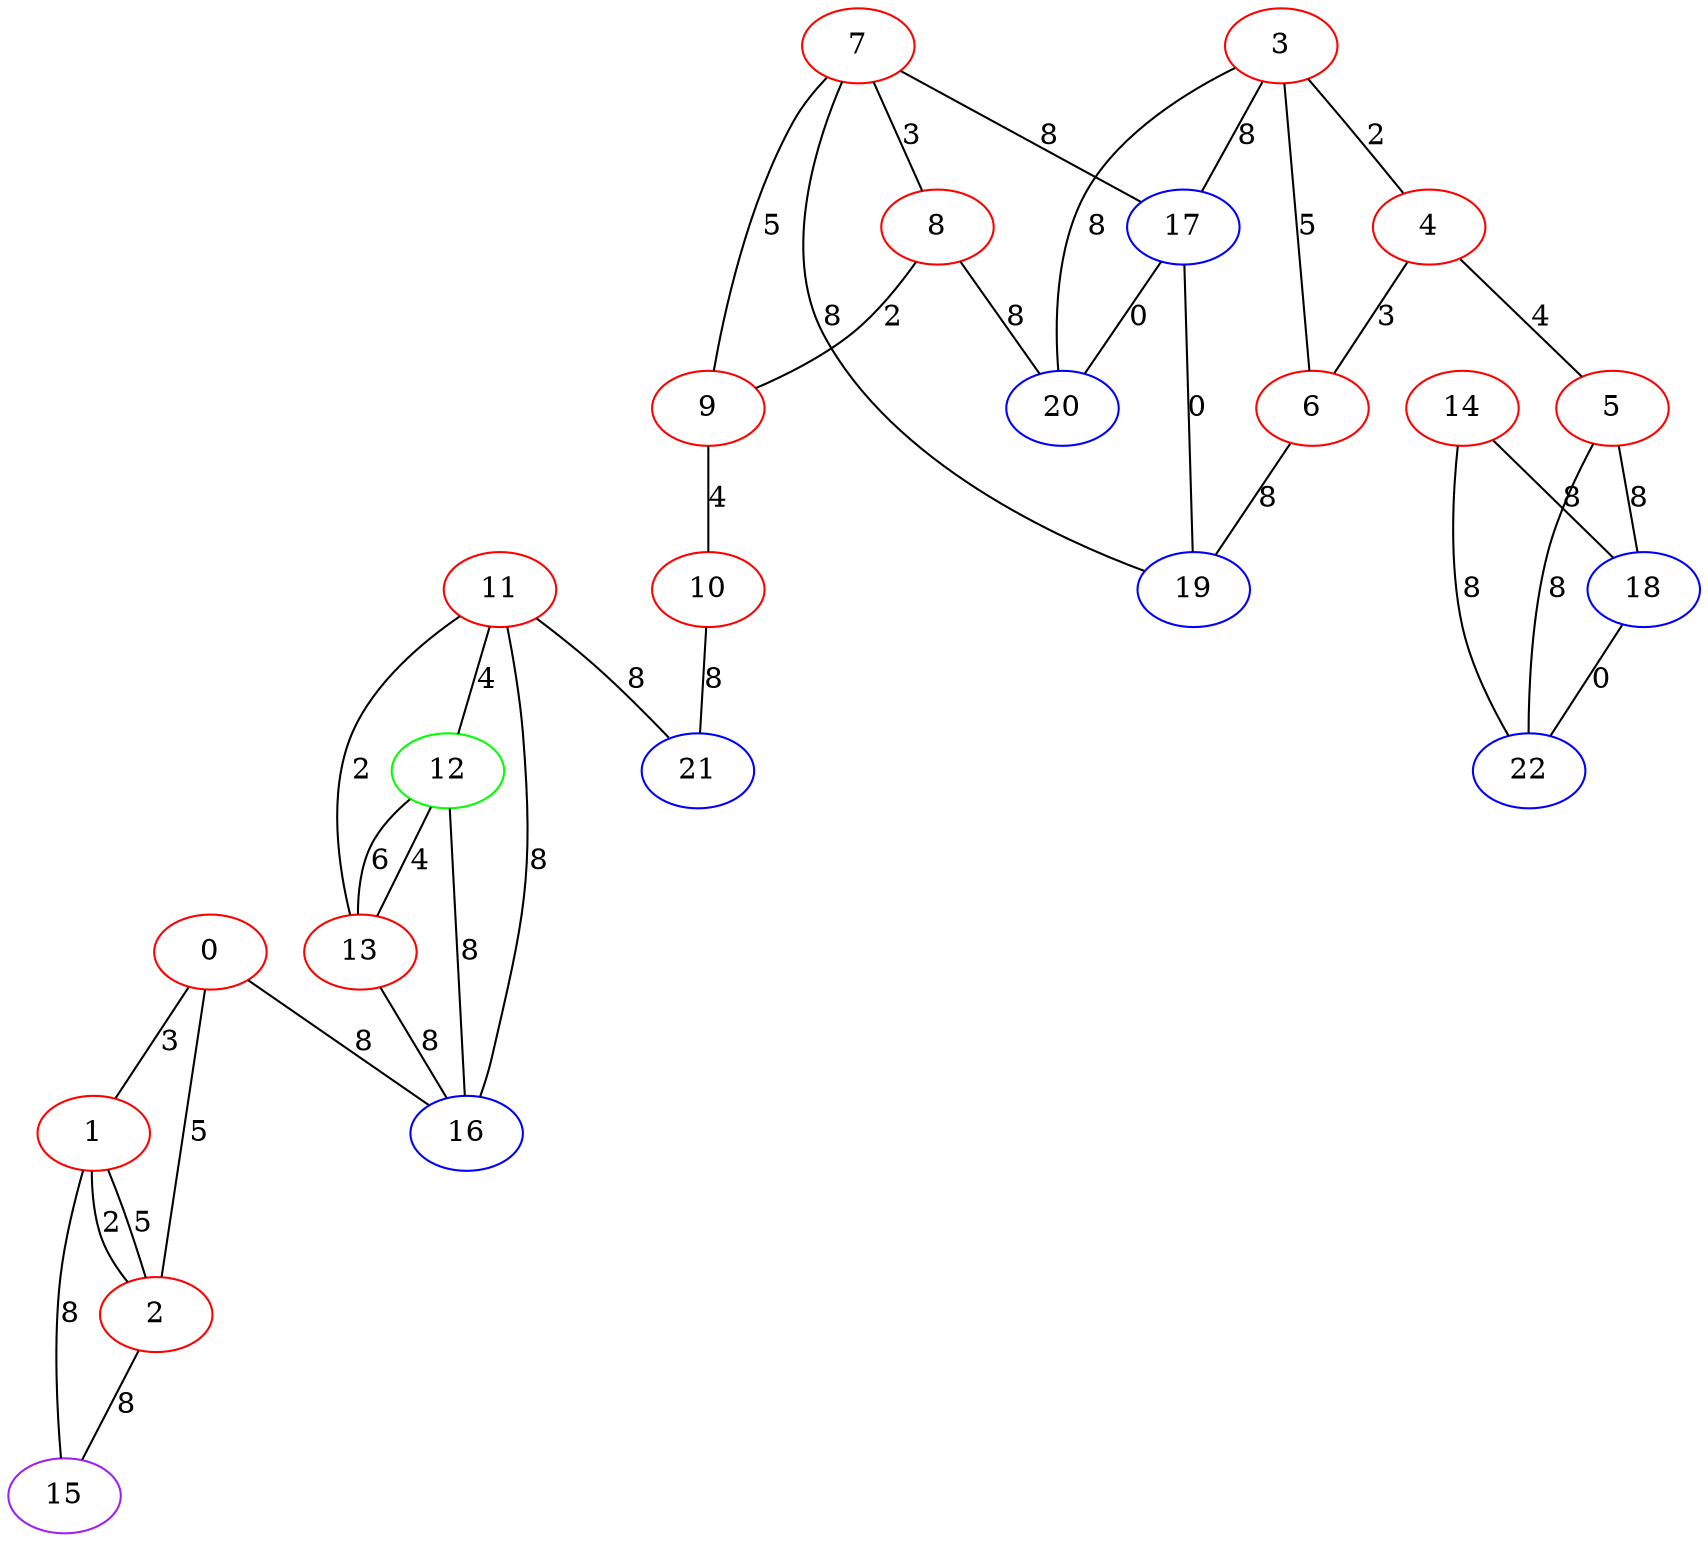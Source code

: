 graph "" {
0 [color=red, weight=1];
1 [color=red, weight=1];
2 [color=red, weight=1];
3 [color=red, weight=1];
4 [color=red, weight=1];
5 [color=red, weight=1];
6 [color=red, weight=1];
7 [color=red, weight=1];
8 [color=red, weight=1];
9 [color=red, weight=1];
10 [color=red, weight=1];
11 [color=red, weight=1];
12 [color=green, weight=2];
13 [color=red, weight=1];
14 [color=red, weight=1];
15 [color=purple, weight=4];
16 [color=blue, weight=3];
17 [color=blue, weight=3];
18 [color=blue, weight=3];
19 [color=blue, weight=3];
20 [color=blue, weight=3];
21 [color=blue, weight=3];
22 [color=blue, weight=3];
0 -- 16  [key=0, label=8];
0 -- 1  [key=0, label=3];
0 -- 2  [key=0, label=5];
1 -- 2  [key=0, label=2];
1 -- 2  [key=1, label=5];
1 -- 15  [key=0, label=8];
2 -- 15  [key=0, label=8];
3 -- 17  [key=0, label=8];
3 -- 4  [key=0, label=2];
3 -- 6  [key=0, label=5];
3 -- 20  [key=0, label=8];
4 -- 5  [key=0, label=4];
4 -- 6  [key=0, label=3];
5 -- 18  [key=0, label=8];
5 -- 22  [key=0, label=8];
6 -- 19  [key=0, label=8];
7 -- 8  [key=0, label=3];
7 -- 9  [key=0, label=5];
7 -- 19  [key=0, label=8];
7 -- 17  [key=0, label=8];
8 -- 9  [key=0, label=2];
8 -- 20  [key=0, label=8];
9 -- 10  [key=0, label=4];
10 -- 21  [key=0, label=8];
11 -- 16  [key=0, label=8];
11 -- 12  [key=0, label=4];
11 -- 13  [key=0, label=2];
11 -- 21  [key=0, label=8];
12 -- 16  [key=0, label=8];
12 -- 13  [key=0, label=4];
12 -- 13  [key=1, label=6];
13 -- 16  [key=0, label=8];
14 -- 18  [key=0, label=8];
14 -- 22  [key=0, label=8];
17 -- 19  [key=0, label=0];
17 -- 20  [key=0, label=0];
18 -- 22  [key=0, label=0];
}
